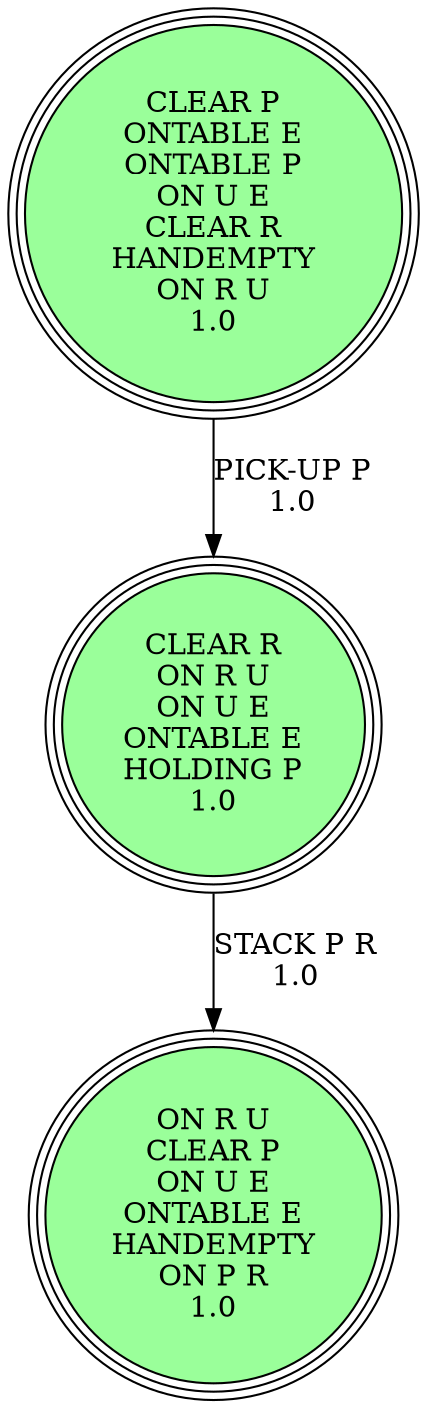 digraph {
"CLEAR R\nON R U\nON U E\nONTABLE E\nHOLDING P\n1.0\n" -> "ON R U\nCLEAR P\nON U E\nONTABLE E\nHANDEMPTY\nON P R\n1.0\n"[label="STACK P R\n1.0\n"];
"CLEAR P\nONTABLE E\nONTABLE P\nON U E\nCLEAR R\nHANDEMPTY\nON R U\n1.0\n" -> "CLEAR R\nON R U\nON U E\nONTABLE E\nHOLDING P\n1.0\n"[label="PICK-UP P\n1.0\n"];
"ON R U\nCLEAR P\nON U E\nONTABLE E\nHANDEMPTY\nON P R\n1.0\n" [shape=circle, style=filled, fillcolor=palegreen1, peripheries=3];
"CLEAR R\nON R U\nON U E\nONTABLE E\nHOLDING P\n1.0\n" [shape=circle, style=filled, fillcolor=palegreen1, peripheries=3];
"ON R U\nCLEAR P\nON U E\nONTABLE E\nHANDEMPTY\nON P R\n1.0\n" [shape=circle, style=filled, fillcolor=palegreen1, peripheries=3];
"CLEAR P\nONTABLE E\nONTABLE P\nON U E\nCLEAR R\nHANDEMPTY\nON R U\n1.0\n" [shape=circle, style=filled, fillcolor=palegreen1, peripheries=3];
}
